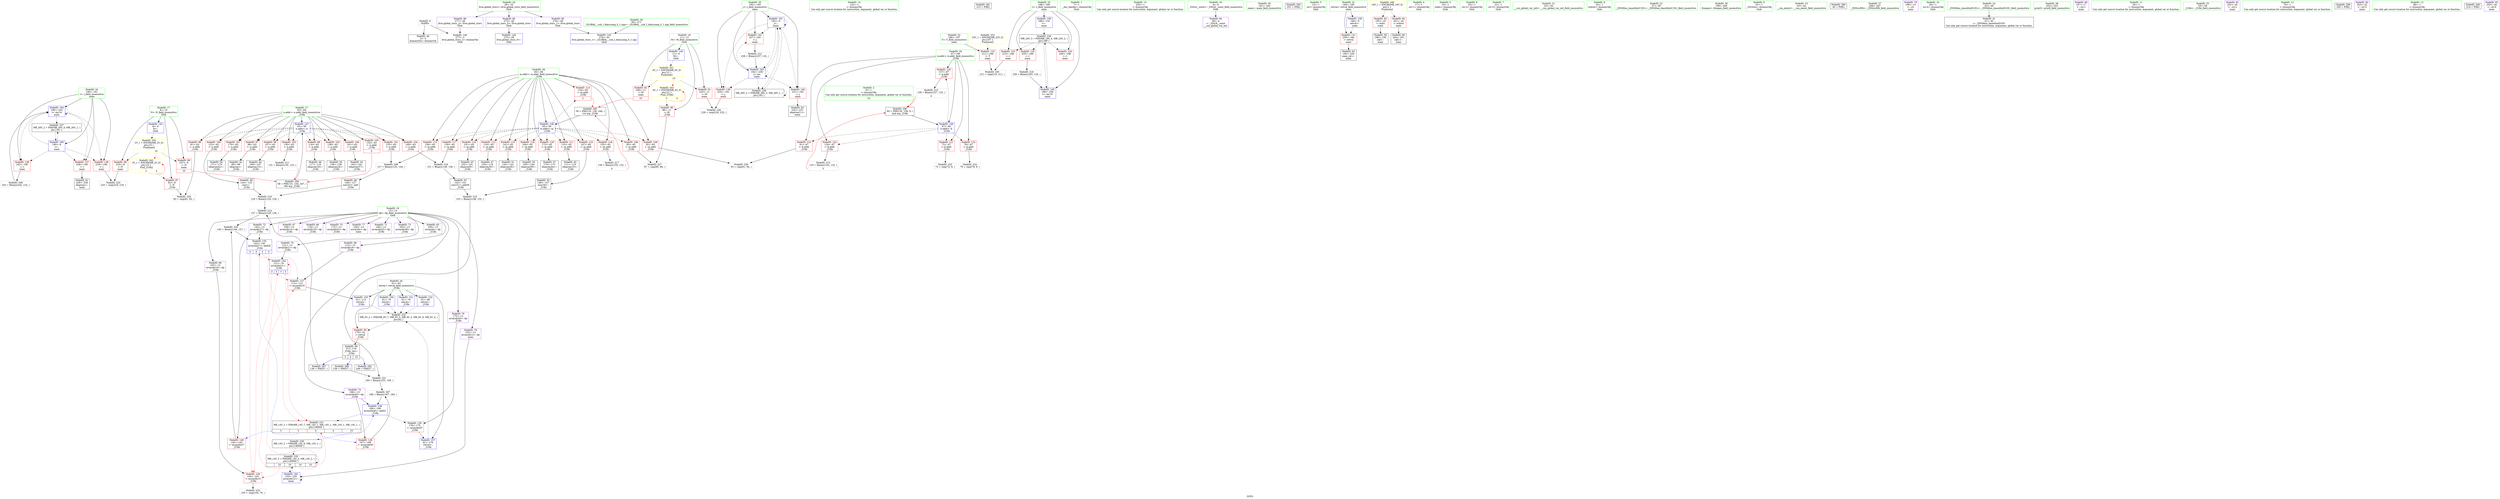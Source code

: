 digraph "SVFG" {
	label="SVFG";

	Node0x55b67029aa20 [shape=record,color=grey,label="{NodeID: 0\nNullPtr}"];
	Node0x55b67029aa20 -> Node0x55b6702b6df0[style=solid];
	Node0x55b67029aa20 -> Node0x55b6702be600[style=solid];
	Node0x55b6702b75a0 [shape=record,color=red,label="{NodeID: 97\n98\<--63\n\<--n.addr\n_Z1fiii\n}"];
	Node0x55b6702b75a0 -> Node0x55b6702b6ff0[style=solid];
	Node0x55b6702b5800 [shape=record,color=green,label="{NodeID: 14\n132\<--1\n\<--dummyObj\nCan only get source location for instruction, argument, global var or function.}"];
	Node0x55b6702b8100 [shape=record,color=red,label="{NodeID: 111\n110\<--65\n\<--m.addr\n_Z1fiii\n}"];
	Node0x55b6702b8100 -> Node0x55b6702b7260[style=solid];
	Node0x55b6702b6340 [shape=record,color=green,label="{NodeID: 28\n65\<--66\nm.addr\<--m.addr_field_insensitive\n_Z1fiii\n}"];
	Node0x55b6702b6340 -> Node0x55b6702b7e90[style=solid];
	Node0x55b6702b6340 -> Node0x55b6702b7f60[style=solid];
	Node0x55b6702b6340 -> Node0x55b6702b8030[style=solid];
	Node0x55b6702b6340 -> Node0x55b6702b8100[style=solid];
	Node0x55b6702b6340 -> Node0x55b6702b81d0[style=solid];
	Node0x55b6702b6340 -> Node0x55b6702b82a0[style=solid];
	Node0x55b6702b6340 -> Node0x55b6702b8370[style=solid];
	Node0x55b6702b6340 -> Node0x55b6702b8440[style=solid];
	Node0x55b6702b6340 -> Node0x55b6702bcce0[style=solid];
	Node0x55b6702b6340 -> Node0x55b6702bcdb0[style=solid];
	Node0x55b6702b6340 -> Node0x55b6702bce80[style=solid];
	Node0x55b6702b6340 -> Node0x55b6702bcf50[style=solid];
	Node0x55b6702b6340 -> Node0x55b6702bd020[style=solid];
	Node0x55b6702b6340 -> Node0x55b6702be7d0[style=solid];
	Node0x55b6702df730 [shape=record,color=black,label="{NodeID: 291\n215 = PHI()\n}"];
	Node0x55b6702bbaf0 [shape=record,color=grey,label="{NodeID: 208\n127 = Binary(125, 126, )\n}"];
	Node0x55b6702bbaf0 -> Node0x55b6702b85c0[style=solid];
	Node0x55b6702bd430 [shape=record,color=red,label="{NodeID: 125\n157\<--67\n\<--k.addr\n_Z1fiii\n}"];
	Node0x55b6702bd430 -> Node0x55b6702c3870[style=solid];
	Node0x55b6702b6ff0 [shape=record,color=black,label="{NodeID: 42\n99\<--98\nidxprom\<--\n_Z1fiii\n}"];
	Node0x55b6702c42f0 [shape=record,color=grey,label="{NodeID: 222\n105 = cmp(104, 76, )\n}"];
	Node0x55b6702bdf90 [shape=record,color=red,label="{NodeID: 139\n224\<--192\n\<--j\nmain\n}"];
	Node0x55b6702bdf90 -> Node0x55b6702c48f0[style=solid];
	Node0x55b6702b8b70 [shape=record,color=black,label="{NodeID: 56\n171\<--170\nidxprom42\<--\n_Z1fiii\n}"];
	Node0x55b6702ce450 [shape=record,color=black,label="{NodeID: 236\nMR_24V_3 = PHI(MR_24V_4, MR_24V_2, )\npts\{189 \}\n}"];
	Node0x55b6702ce450 -> Node0x55b6702bdab0[style=dashed];
	Node0x55b6702ce450 -> Node0x55b6702bdb80[style=dashed];
	Node0x55b6702ce450 -> Node0x55b6702bdc50[style=dashed];
	Node0x55b6702ce450 -> Node0x55b6702bf5a0[style=dashed];
	Node0x55b6702bebe0 [shape=record,color=blue,label="{NodeID: 153\n61\<--113\nretval\<--\n_Z1fiii\n}"];
	Node0x55b6702bebe0 -> Node0x55b6702cd050[style=dashed];
	Node0x55b6702b96d0 [shape=record,color=purple,label="{NodeID: 70\n121\<--13\narrayidx21\<--dp\n_Z1fiii\n}"];
	Node0x55b6702b96d0 -> Node0x55b6702becb0[style=solid];
	Node0x55b6702d13c0 [shape=record,color=yellow,style=double,label="{NodeID: 250\n2V_1 = ENCHI(MR_2V_0)\npts\{10 \}\nFun[main]|{|<s2>10}}"];
	Node0x55b6702d13c0 -> Node0x55b6702ba600[style=dashed];
	Node0x55b6702d13c0 -> Node0x55b6702ba6d0[style=dashed];
	Node0x55b6702d13c0:s2 -> Node0x55b6702d0250[style=dashed,color=red];
	Node0x55b6702ba230 [shape=record,color=purple,label="{NodeID: 84\n275\<--28\nllvm.global_ctors_0\<--llvm.global_ctors\nGlob }"];
	Node0x55b6702ba230 -> Node0x55b6702be400[style=solid];
	Node0x55b67029aee0 [shape=record,color=green,label="{NodeID: 1\n7\<--1\n__dso_handle\<--dummyObj\nGlob }"];
	Node0x55b6702b7670 [shape=record,color=red,label="{NodeID: 98\n107\<--63\n\<--n.addr\n_Z1fiii\n}"];
	Node0x55b6702b7670 -> Node0x55b6702b7190[style=solid];
	Node0x55b6702b5890 [shape=record,color=green,label="{NodeID: 15\n235\<--1\n\<--dummyObj\nCan only get source location for instruction, argument, global var or function.}"];
	Node0x55b6702b81d0 [shape=record,color=red,label="{NodeID: 112\n119\<--65\n\<--m.addr\n_Z1fiii\n}"];
	Node0x55b6702b81d0 -> Node0x55b6702b7400[style=solid];
	Node0x55b6702b6410 [shape=record,color=green,label="{NodeID: 29\n67\<--68\nk.addr\<--k.addr_field_insensitive\n_Z1fiii\n}"];
	Node0x55b6702b6410 -> Node0x55b6702bd0f0[style=solid];
	Node0x55b6702b6410 -> Node0x55b6702bd1c0[style=solid];
	Node0x55b6702b6410 -> Node0x55b6702bd290[style=solid];
	Node0x55b6702b6410 -> Node0x55b6702bd360[style=solid];
	Node0x55b6702b6410 -> Node0x55b6702bd430[style=solid];
	Node0x55b6702b6410 -> Node0x55b6702be8a0[style=solid];
	Node0x55b6702df800 [shape=record,color=black,label="{NodeID: 292\n249 = PHI(57, )\n}"];
	Node0x55b6702c2f70 [shape=record,color=grey,label="{NodeID: 209\n243 = Binary(242, 132, )\n}"];
	Node0x55b6702c2f70 -> Node0x55b6702bf4d0[style=solid];
	Node0x55b6702bd500 [shape=record,color=red,label="{NodeID: 126\n104\<--103\n\<--arrayidx10\n_Z1fiii\n}"];
	Node0x55b6702bd500 -> Node0x55b6702c42f0[style=solid];
	Node0x55b6702b70c0 [shape=record,color=black,label="{NodeID: 43\n102\<--101\nidxprom9\<--\n_Z1fiii\n}"];
	Node0x55b6702c4470 [shape=record,color=grey,label="{NodeID: 223\n220 = cmp(218, 219, )\n}"];
	Node0x55b6702be060 [shape=record,color=red,label="{NodeID: 140\n231\<--192\n\<--j\nmain\n}"];
	Node0x55b6702be060 -> Node0x55b6702b9050[style=solid];
	Node0x55b6702b8c40 [shape=record,color=black,label="{NodeID: 57\n174\<--173\nidxprom44\<--\n_Z1fiii\n}"];
	Node0x55b6702ce950 [shape=record,color=black,label="{NodeID: 237\nMR_26V_2 = PHI(MR_26V_4, MR_26V_1, )\npts\{191 \}\n}"];
	Node0x55b6702ce950 -> Node0x55b6702bf190[style=dashed];
	Node0x55b6702becb0 [shape=record,color=blue,label="{NodeID: 154\n121\<--76\narrayidx21\<--\n_Z1fiii\n|{<s0>3|<s1>3|<s2>3|<s3>3}}"];
	Node0x55b6702becb0:s0 -> Node0x55b6702bd500[style=dashed,color=red];
	Node0x55b6702becb0:s1 -> Node0x55b6702bd5d0[style=dashed,color=red];
	Node0x55b6702becb0:s2 -> Node0x55b6702becb0[style=dashed,color=red];
	Node0x55b6702becb0:s3 -> Node0x55b6702ccb50[style=dashed,color=red];
	Node0x55b6702b97a0 [shape=record,color=purple,label="{NodeID: 71\n140\<--13\narrayidx25\<--dp\n_Z1fiii\n}"];
	Node0x55b6702d14a0 [shape=record,color=yellow,style=double,label="{NodeID: 251\n4V_1 = ENCHI(MR_4V_0)\npts\{12 \}\nFun[main]|{|<s2>10}}"];
	Node0x55b6702d14a0 -> Node0x55b6702ba870[style=dashed];
	Node0x55b6702d14a0 -> Node0x55b6702ba940[style=dashed];
	Node0x55b6702d14a0:s2 -> Node0x55b6702d0d70[style=dashed,color=red];
	Node0x55b6702ba330 [shape=record,color=purple,label="{NodeID: 85\n276\<--28\nllvm.global_ctors_1\<--llvm.global_ctors\nGlob }"];
	Node0x55b6702ba330 -> Node0x55b6702be500[style=solid];
	Node0x55b67029b000 [shape=record,color=green,label="{NodeID: 2\n9\<--1\n\<--dummyObj\nCan only get source location for instruction, argument, global var or function.|{<s0>10}}"];
	Node0x55b67029b000:s0 -> Node0x55b6702dff70[style=solid,color=red];
	Node0x55b6702b7740 [shape=record,color=red,label="{NodeID: 99\n116\<--63\n\<--n.addr\n_Z1fiii\n}"];
	Node0x55b6702b7740 -> Node0x55b6702b7330[style=solid];
	Node0x55b6702b5920 [shape=record,color=green,label="{NodeID: 16\n4\<--6\n_ZStL8__ioinit\<--_ZStL8__ioinit_field_insensitive\nGlob }"];
	Node0x55b6702b5920 -> Node0x55b6702b91f0[style=solid];
	Node0x55b6702b82a0 [shape=record,color=red,label="{NodeID: 113\n126\<--65\n\<--m.addr\n_Z1fiii\n}"];
	Node0x55b6702b82a0 -> Node0x55b6702bbaf0[style=solid];
	Node0x55b6702b64e0 [shape=record,color=green,label="{NodeID: 30\n181\<--182\nmain\<--main_field_insensitive\n}"];
	Node0x55b6702df9d0 [shape=record,color=black,label="{NodeID: 293\n251 = PHI()\n}"];
	Node0x55b6702c30f0 [shape=record,color=grey,label="{NodeID: 210\n129 = Binary(124, 128, )\n}"];
	Node0x55b6702c30f0 -> Node0x55b6702c36f0[style=solid];
	Node0x55b6702bd5d0 [shape=record,color=red,label="{NodeID: 127\n113\<--112\n\<--arrayidx16\n_Z1fiii\n}"];
	Node0x55b6702bd5d0 -> Node0x55b6702bebe0[style=solid];
	Node0x55b6702b7190 [shape=record,color=black,label="{NodeID: 44\n108\<--107\nidxprom13\<--\n_Z1fiii\n}"];
	Node0x55b6702c45f0 [shape=record,color=grey,label="{NodeID: 224\n79 = cmp(78, 9, )\n}"];
	Node0x55b6702be130 [shape=record,color=red,label="{NodeID: 141\n237\<--192\n\<--j\nmain\n}"];
	Node0x55b6702be130 -> Node0x55b6702c33f0[style=solid];
	Node0x55b6702b8d10 [shape=record,color=black,label="{NodeID: 58\n57\<--179\n_Z1fiii_ret\<--\n_Z1fiii\n|{<s0>3|<s1>4|<s2>10}}"];
	Node0x55b6702b8d10:s0 -> Node0x55b6702df2a0[style=solid,color=blue];
	Node0x55b6702b8d10:s1 -> Node0x55b6702df490[style=solid,color=blue];
	Node0x55b6702b8d10:s2 -> Node0x55b6702df800[style=solid,color=blue];
	Node0x55b6702cee50 [shape=record,color=black,label="{NodeID: 238\nMR_28V_2 = PHI(MR_28V_3, MR_28V_1, )\npts\{193 \}\n}"];
	Node0x55b6702cee50 -> Node0x55b6702bf260[style=dashed];
	Node0x55b6702cee50 -> Node0x55b6702cee50[style=dashed];
	Node0x55b6702bed80 [shape=record,color=blue,label="{NodeID: 155\n143\<--145\narrayidx27\<--add28\n_Z1fiii\n|{<s0>4|<s1>4|<s2>4|<s3>4}}"];
	Node0x55b6702bed80:s0 -> Node0x55b6702bd500[style=dashed,color=red];
	Node0x55b6702bed80:s1 -> Node0x55b6702bd5d0[style=dashed,color=red];
	Node0x55b6702bed80:s2 -> Node0x55b6702becb0[style=dashed,color=red];
	Node0x55b6702bed80:s3 -> Node0x55b6702ccb50[style=dashed,color=red];
	Node0x55b6702b9870 [shape=record,color=purple,label="{NodeID: 72\n143\<--13\narrayidx27\<--dp\n_Z1fiii\n}"];
	Node0x55b6702b9870 -> Node0x55b6702bd6a0[style=solid];
	Node0x55b6702b9870 -> Node0x55b6702bed80[style=solid];
	Node0x55b6702ba430 [shape=record,color=purple,label="{NodeID: 86\n277\<--28\nllvm.global_ctors_2\<--llvm.global_ctors\nGlob }"];
	Node0x55b6702ba430 -> Node0x55b6702be600[style=solid];
	Node0x55b6702ae8d0 [shape=record,color=green,label="{NodeID: 3\n15\<--1\n.str\<--dummyObj\nGlob }"];
	Node0x55b6702b7810 [shape=record,color=red,label="{NodeID: 100\n123\<--63\n\<--n.addr\n_Z1fiii\n}"];
	Node0x55b6702b7810 -> Node0x55b6702b84f0[style=solid];
	Node0x55b6702b59f0 [shape=record,color=green,label="{NodeID: 17\n8\<--10\nN\<--N_field_insensitive\nGlob }"];
	Node0x55b6702b59f0 -> Node0x55b6702ba530[style=solid];
	Node0x55b6702b59f0 -> Node0x55b6702ba600[style=solid];
	Node0x55b6702b59f0 -> Node0x55b6702ba6d0[style=solid];
	Node0x55b6702b59f0 -> Node0x55b6702be200[style=solid];
	Node0x55b6702b8370 [shape=record,color=red,label="{NodeID: 114\n133\<--65\n\<--m.addr\n_Z1fiii\n|{<s0>3}}"];
	Node0x55b6702b8370:s0 -> Node0x55b6702dfdb0[style=solid,color=red];
	Node0x55b6702b65e0 [shape=record,color=green,label="{NodeID: 31\n184\<--185\nretval\<--retval_field_insensitive\nmain\n}"];
	Node0x55b6702b65e0 -> Node0x55b6702bd910[style=solid];
	Node0x55b6702b65e0 -> Node0x55b6702beff0[style=solid];
	Node0x55b6702dfaa0 [shape=record,color=black,label="{NodeID: 294\n58 = PHI(131, 154, 247, )\n0th arg _Z1fiii }"];
	Node0x55b6702dfaa0 -> Node0x55b6702be700[style=solid];
	Node0x55b6702c3270 [shape=record,color=grey,label="{NodeID: 211\n131 = Binary(130, 132, )\n|{<s0>3}}"];
	Node0x55b6702c3270:s0 -> Node0x55b6702dfaa0[style=solid,color=red];
	Node0x55b6702bd6a0 [shape=record,color=red,label="{NodeID: 128\n144\<--143\n\<--arrayidx27\n_Z1fiii\n}"];
	Node0x55b6702bd6a0 -> Node0x55b6702c3ff0[style=solid];
	Node0x55b6702b7260 [shape=record,color=black,label="{NodeID: 45\n111\<--110\nidxprom15\<--\n_Z1fiii\n}"];
	Node0x55b6702c4770 [shape=record,color=grey,label="{NodeID: 225\n73 = cmp(72, 9, )\n}"];
	Node0x55b6702be200 [shape=record,color=blue,label="{NodeID: 142\n8\<--9\nN\<--\nGlob }"];
	Node0x55b6702be200 -> Node0x55b6702d13c0[style=dashed];
	Node0x55b6702b8de0 [shape=record,color=black,label="{NodeID: 59\n198\<--195\ncall\<--\nmain\n}"];
	Node0x55b6702cf350 [shape=record,color=black,label="{NodeID: 239\nMR_14V_2 = PHI(MR_14V_6, MR_14V_1, )\npts\{140000 \}\n}"];
	Node0x55b6702cf350 -> Node0x55b6702cdf50[style=dashed];
	Node0x55b6702bee50 [shape=record,color=blue,label="{NodeID: 156\n166\<--168\narrayidx40\<--add41\n_Z1fiii\n}"];
	Node0x55b6702bee50 -> Node0x55b6702bd840[style=dashed];
	Node0x55b6702bee50 -> Node0x55b6702ccb50[style=dashed];
	Node0x55b6702b9940 [shape=record,color=purple,label="{NodeID: 73\n163\<--13\narrayidx38\<--dp\n_Z1fiii\n}"];
	Node0x55b6702d1660 [shape=record,color=yellow,style=double,label="{NodeID: 253\n22V_1 = ENCHI(MR_22V_0)\npts\{187 \}\nFun[main]}"];
	Node0x55b6702d1660 -> Node0x55b6702bd9e0[style=dashed];
	Node0x55b6702ba530 [shape=record,color=red,label="{NodeID: 87\n82\<--8\n\<--N\n_Z1fiii\n}"];
	Node0x55b6702ba530 -> Node0x55b6702c4d70[style=solid];
	Node0x55b67029abb0 [shape=record,color=green,label="{NodeID: 4\n17\<--1\n.str.1\<--dummyObj\nGlob }"];
	Node0x55b6702b78e0 [shape=record,color=red,label="{NodeID: 101\n125\<--63\n\<--n.addr\n_Z1fiii\n}"];
	Node0x55b6702b78e0 -> Node0x55b6702bbaf0[style=solid];
	Node0x55b6702b5ac0 [shape=record,color=green,label="{NodeID: 18\n11\<--12\nM\<--M_field_insensitive\nGlob }"];
	Node0x55b6702b5ac0 -> Node0x55b6702ba7a0[style=solid];
	Node0x55b6702b5ac0 -> Node0x55b6702ba870[style=solid];
	Node0x55b6702b5ac0 -> Node0x55b6702ba940[style=solid];
	Node0x55b6702b5ac0 -> Node0x55b6702be300[style=solid];
	Node0x55b6702b8440 [shape=record,color=red,label="{NodeID: 115\n141\<--65\n\<--m.addr\n_Z1fiii\n}"];
	Node0x55b6702b8440 -> Node0x55b6702b8760[style=solid];
	Node0x55b6702b66b0 [shape=record,color=green,label="{NodeID: 32\n186\<--187\nT\<--T_field_insensitive\nmain\n}"];
	Node0x55b6702b66b0 -> Node0x55b6702bd9e0[style=solid];
	Node0x55b6702dfdb0 [shape=record,color=black,label="{NodeID: 295\n59 = PHI(133, 156, 248, )\n1st arg _Z1fiii }"];
	Node0x55b6702dfdb0 -> Node0x55b6702be7d0[style=solid];
	Node0x55b6702c33f0 [shape=record,color=grey,label="{NodeID: 212\n238 = Binary(237, 132, )\n}"];
	Node0x55b6702c33f0 -> Node0x55b6702bf400[style=solid];
	Node0x55b6702bd770 [shape=record,color=red,label="{NodeID: 129\n167\<--166\n\<--arrayidx40\n_Z1fiii\n}"];
	Node0x55b6702bd770 -> Node0x55b6702bb970[style=solid];
	Node0x55b6702b7330 [shape=record,color=black,label="{NodeID: 46\n117\<--116\nidxprom18\<--\n_Z1fiii\n}"];
	Node0x55b6702c48f0 [shape=record,color=grey,label="{NodeID: 226\n226 = cmp(224, 225, )\n}"];
	Node0x55b6702be300 [shape=record,color=blue,label="{NodeID: 143\n11\<--9\nM\<--\nGlob }"];
	Node0x55b6702be300 -> Node0x55b6702d14a0[style=dashed];
	Node0x55b6702b8eb0 [shape=record,color=black,label="{NodeID: 60\n204\<--201\ncall1\<--\nmain\n}"];
	Node0x55b6702bef20 [shape=record,color=blue,label="{NodeID: 157\n61\<--176\nretval\<--\n_Z1fiii\n}"];
	Node0x55b6702bef20 -> Node0x55b6702cd050[style=dashed];
	Node0x55b6702b9a10 [shape=record,color=purple,label="{NodeID: 74\n166\<--13\narrayidx40\<--dp\n_Z1fiii\n}"];
	Node0x55b6702b9a10 -> Node0x55b6702bd770[style=solid];
	Node0x55b6702b9a10 -> Node0x55b6702bee50[style=solid];
	Node0x55b6702ba600 [shape=record,color=red,label="{NodeID: 88\n219\<--8\n\<--N\nmain\n}"];
	Node0x55b6702ba600 -> Node0x55b6702c4470[style=solid];
	Node0x55b67029e4f0 [shape=record,color=green,label="{NodeID: 5\n19\<--1\nstdin\<--dummyObj\nGlob }"];
	Node0x55b6702b79b0 [shape=record,color=red,label="{NodeID: 102\n130\<--63\n\<--n.addr\n_Z1fiii\n}"];
	Node0x55b6702b79b0 -> Node0x55b6702c3270[style=solid];
	Node0x55b6702b5b90 [shape=record,color=green,label="{NodeID: 19\n13\<--14\ndp\<--dp_field_insensitive\nGlob }"];
	Node0x55b6702b5b90 -> Node0x55b6702b92c0[style=solid];
	Node0x55b6702b5b90 -> Node0x55b6702b9390[style=solid];
	Node0x55b6702b5b90 -> Node0x55b6702b9460[style=solid];
	Node0x55b6702b5b90 -> Node0x55b6702b9530[style=solid];
	Node0x55b6702b5b90 -> Node0x55b6702b9600[style=solid];
	Node0x55b6702b5b90 -> Node0x55b6702b96d0[style=solid];
	Node0x55b6702b5b90 -> Node0x55b6702b97a0[style=solid];
	Node0x55b6702b5b90 -> Node0x55b6702b9870[style=solid];
	Node0x55b6702b5b90 -> Node0x55b6702b9940[style=solid];
	Node0x55b6702b5b90 -> Node0x55b6702b9a10[style=solid];
	Node0x55b6702b5b90 -> Node0x55b6702b9ae0[style=solid];
	Node0x55b6702b5b90 -> Node0x55b6702b9bb0[style=solid];
	Node0x55b6702b5b90 -> Node0x55b6702b9c80[style=solid];
	Node0x55b6702b5b90 -> Node0x55b6702b9d50[style=solid];
	Node0x55b6702bcce0 [shape=record,color=red,label="{NodeID: 116\n147\<--65\n\<--m.addr\n_Z1fiii\n}"];
	Node0x55b6702bcce0 -> Node0x55b6702b8830[style=solid];
	Node0x55b6702b6780 [shape=record,color=green,label="{NodeID: 33\n188\<--189\nt\<--t_field_insensitive\nmain\n}"];
	Node0x55b6702b6780 -> Node0x55b6702bdab0[style=solid];
	Node0x55b6702b6780 -> Node0x55b6702bdb80[style=solid];
	Node0x55b6702b6780 -> Node0x55b6702bdc50[style=solid];
	Node0x55b6702b6780 -> Node0x55b6702bf0c0[style=solid];
	Node0x55b6702b6780 -> Node0x55b6702bf5a0[style=solid];
	Node0x55b6702dff70 [shape=record,color=black,label="{NodeID: 296\n60 = PHI(135, 158, 9, )\n2nd arg _Z1fiii }"];
	Node0x55b6702dff70 -> Node0x55b6702be8a0[style=solid];
	Node0x55b6702c3570 [shape=record,color=grey,label="{NodeID: 213\n135 = Binary(134, 132, )\n|{<s0>3}}"];
	Node0x55b6702c3570:s0 -> Node0x55b6702dff70[style=solid,color=red];
	Node0x55b6702bd840 [shape=record,color=red,label="{NodeID: 130\n176\<--175\n\<--arrayidx45\n_Z1fiii\n}"];
	Node0x55b6702bd840 -> Node0x55b6702bef20[style=solid];
	Node0x55b6702b7400 [shape=record,color=black,label="{NodeID: 47\n120\<--119\nidxprom20\<--\n_Z1fiii\n}"];
	Node0x55b6702c4a70 [shape=record,color=grey,label="{NodeID: 227\n87 = cmp(85, 86, )\n}"];
	Node0x55b6702be400 [shape=record,color=blue,label="{NodeID: 144\n275\<--29\nllvm.global_ctors_0\<--\nGlob }"];
	Node0x55b6702b8f80 [shape=record,color=black,label="{NodeID: 61\n229\<--228\nidxprom\<--\nmain\n}"];
	Node0x55b6702beff0 [shape=record,color=blue,label="{NodeID: 158\n184\<--9\nretval\<--\nmain\n}"];
	Node0x55b6702beff0 -> Node0x55b6702bd910[style=dashed];
	Node0x55b6702b9ae0 [shape=record,color=purple,label="{NodeID: 75\n172\<--13\narrayidx43\<--dp\n_Z1fiii\n}"];
	Node0x55b6702ba6d0 [shape=record,color=red,label="{NodeID: 89\n247\<--8\n\<--N\nmain\n|{<s0>10}}"];
	Node0x55b6702ba6d0:s0 -> Node0x55b6702dfaa0[style=solid,color=red];
	Node0x55b67029e580 [shape=record,color=green,label="{NodeID: 6\n20\<--1\n.str.2\<--dummyObj\nGlob }"];
	Node0x55b6702b7a80 [shape=record,color=red,label="{NodeID: 103\n138\<--63\n\<--n.addr\n_Z1fiii\n}"];
	Node0x55b6702b7a80 -> Node0x55b6702b8690[style=solid];
	Node0x55b6702b5c60 [shape=record,color=green,label="{NodeID: 20\n28\<--32\nllvm.global_ctors\<--llvm.global_ctors_field_insensitive\nGlob }"];
	Node0x55b6702b5c60 -> Node0x55b6702ba230[style=solid];
	Node0x55b6702b5c60 -> Node0x55b6702ba330[style=solid];
	Node0x55b6702b5c60 -> Node0x55b6702ba430[style=solid];
	Node0x55b6702bcdb0 [shape=record,color=red,label="{NodeID: 117\n150\<--65\n\<--m.addr\n_Z1fiii\n}"];
	Node0x55b6702bcdb0 -> Node0x55b6702c3cf0[style=solid];
	Node0x55b6702b6850 [shape=record,color=green,label="{NodeID: 34\n190\<--191\ni\<--i_field_insensitive\nmain\n}"];
	Node0x55b6702b6850 -> Node0x55b6702bdd20[style=solid];
	Node0x55b6702b6850 -> Node0x55b6702bddf0[style=solid];
	Node0x55b6702b6850 -> Node0x55b6702bdec0[style=solid];
	Node0x55b6702b6850 -> Node0x55b6702bf190[style=solid];
	Node0x55b6702b6850 -> Node0x55b6702bf4d0[style=solid];
	Node0x55b6702c36f0 [shape=record,color=grey,label="{NodeID: 214\n137 = Binary(129, 136, )\n}"];
	Node0x55b6702c36f0 -> Node0x55b6702c3ff0[style=solid];
	Node0x55b6702bd910 [shape=record,color=red,label="{NodeID: 131\n259\<--184\n\<--retval\nmain\n}"];
	Node0x55b6702bd910 -> Node0x55b6702b9120[style=solid];
	Node0x55b6702b84f0 [shape=record,color=black,label="{NodeID: 48\n124\<--123\nconv\<--\n_Z1fiii\n}"];
	Node0x55b6702b84f0 -> Node0x55b6702c30f0[style=solid];
	Node0x55b6702c4bf0 [shape=record,color=grey,label="{NodeID: 228\n93 = cmp(91, 92, )\n}"];
	Node0x55b6702be500 [shape=record,color=blue,label="{NodeID: 145\n276\<--30\nllvm.global_ctors_1\<--_GLOBAL__sub_I_diaryyang_0_1.cpp\nGlob }"];
	Node0x55b6702b9050 [shape=record,color=black,label="{NodeID: 62\n232\<--231\nidxprom11\<--\nmain\n}"];
	Node0x55b6702d0250 [shape=record,color=yellow,style=double,label="{NodeID: 242\n2V_1 = ENCHI(MR_2V_0)\npts\{10 \}\nFun[_Z1fiii]|{|<s1>3|<s2>4}}"];
	Node0x55b6702d0250 -> Node0x55b6702ba530[style=dashed];
	Node0x55b6702d0250:s1 -> Node0x55b6702d0250[style=dashed,color=red];
	Node0x55b6702d0250:s2 -> Node0x55b6702d0250[style=dashed,color=red];
	Node0x55b6702bf0c0 [shape=record,color=blue,label="{NodeID: 159\n188\<--132\nt\<--\nmain\n}"];
	Node0x55b6702bf0c0 -> Node0x55b6702ce450[style=dashed];
	Node0x55b6702b9bb0 [shape=record,color=purple,label="{NodeID: 76\n175\<--13\narrayidx45\<--dp\n_Z1fiii\n}"];
	Node0x55b6702b9bb0 -> Node0x55b6702bd840[style=solid];
	Node0x55b6702ba7a0 [shape=record,color=red,label="{NodeID: 90\n86\<--11\n\<--M\n_Z1fiii\n}"];
	Node0x55b6702ba7a0 -> Node0x55b6702c4a70[style=solid];
	Node0x55b67029e610 [shape=record,color=green,label="{NodeID: 7\n22\<--1\n.str.3\<--dummyObj\nGlob }"];
	Node0x55b6702b7b50 [shape=record,color=red,label="{NodeID: 104\n149\<--63\n\<--n.addr\n_Z1fiii\n}"];
	Node0x55b6702b7b50 -> Node0x55b6702c3cf0[style=solid];
	Node0x55b6702b5d30 [shape=record,color=green,label="{NodeID: 21\n33\<--34\n__cxx_global_var_init\<--__cxx_global_var_init_field_insensitive\n}"];
	Node0x55b6702bce80 [shape=record,color=red,label="{NodeID: 118\n155\<--65\n\<--m.addr\n_Z1fiii\n}"];
	Node0x55b6702bce80 -> Node0x55b6702c3b70[style=solid];
	Node0x55b6702b6920 [shape=record,color=green,label="{NodeID: 35\n192\<--193\nj\<--j_field_insensitive\nmain\n}"];
	Node0x55b6702b6920 -> Node0x55b6702bdf90[style=solid];
	Node0x55b6702b6920 -> Node0x55b6702be060[style=solid];
	Node0x55b6702b6920 -> Node0x55b6702be130[style=solid];
	Node0x55b6702b6920 -> Node0x55b6702bf260[style=solid];
	Node0x55b6702b6920 -> Node0x55b6702bf400[style=solid];
	Node0x55b6702c3870 [shape=record,color=grey,label="{NodeID: 215\n158 = Binary(157, 132, )\n|{<s0>4}}"];
	Node0x55b6702c3870:s0 -> Node0x55b6702dff70[style=solid,color=red];
	Node0x55b6702bd9e0 [shape=record,color=red,label="{NodeID: 132\n211\<--186\n\<--T\nmain\n}"];
	Node0x55b6702bd9e0 -> Node0x55b6702c4ef0[style=solid];
	Node0x55b6702b85c0 [shape=record,color=black,label="{NodeID: 49\n128\<--127\nconv22\<--add\n_Z1fiii\n}"];
	Node0x55b6702b85c0 -> Node0x55b6702c30f0[style=solid];
	Node0x55b6702c4d70 [shape=record,color=grey,label="{NodeID: 229\n83 = cmp(81, 82, )\n}"];
	Node0x55b6702be600 [shape=record,color=blue, style = dotted,label="{NodeID: 146\n277\<--3\nllvm.global_ctors_2\<--dummyVal\nGlob }"];
	Node0x55b6702b9120 [shape=record,color=black,label="{NodeID: 63\n183\<--259\nmain_ret\<--\nmain\n}"];
	Node0x55b6702d0d70 [shape=record,color=yellow,style=double,label="{NodeID: 243\n4V_1 = ENCHI(MR_4V_0)\npts\{12 \}\nFun[_Z1fiii]|{|<s1>3|<s2>4}}"];
	Node0x55b6702d0d70 -> Node0x55b6702ba7a0[style=dashed];
	Node0x55b6702d0d70:s1 -> Node0x55b6702d0d70[style=dashed,color=red];
	Node0x55b6702d0d70:s2 -> Node0x55b6702d0d70[style=dashed,color=red];
	Node0x55b6702bf190 [shape=record,color=blue,label="{NodeID: 160\n190\<--9\ni\<--\nmain\n}"];
	Node0x55b6702bf190 -> Node0x55b6702bdd20[style=dashed];
	Node0x55b6702bf190 -> Node0x55b6702bddf0[style=dashed];
	Node0x55b6702bf190 -> Node0x55b6702bdec0[style=dashed];
	Node0x55b6702bf190 -> Node0x55b6702bf4d0[style=dashed];
	Node0x55b6702bf190 -> Node0x55b6702ce950[style=dashed];
	Node0x55b6702b9c80 [shape=record,color=purple,label="{NodeID: 77\n230\<--13\narrayidx\<--dp\nmain\n}"];
	Node0x55b6702ba870 [shape=record,color=red,label="{NodeID: 91\n225\<--11\n\<--M\nmain\n}"];
	Node0x55b6702ba870 -> Node0x55b6702c48f0[style=solid];
	Node0x55b6702b4c60 [shape=record,color=green,label="{NodeID: 8\n24\<--1\nstdout\<--dummyObj\nGlob }"];
	Node0x55b6702b7c20 [shape=record,color=red,label="{NodeID: 105\n154\<--63\n\<--n.addr\n_Z1fiii\n|{<s0>4}}"];
	Node0x55b6702b7c20:s0 -> Node0x55b6702dfaa0[style=solid,color=red];
	Node0x55b6702b5e00 [shape=record,color=green,label="{NodeID: 22\n37\<--38\n_ZNSt8ios_base4InitC1Ev\<--_ZNSt8ios_base4InitC1Ev_field_insensitive\n}"];
	Node0x55b6702bcf50 [shape=record,color=red,label="{NodeID: 119\n164\<--65\n\<--m.addr\n_Z1fiii\n}"];
	Node0x55b6702bcf50 -> Node0x55b6702b8aa0[style=solid];
	Node0x55b6702b69f0 [shape=record,color=green,label="{NodeID: 36\n199\<--200\nfreopen\<--freopen_field_insensitive\n}"];
	Node0x55b6702c39f0 [shape=record,color=grey,label="{NodeID: 216\n256 = Binary(255, 132, )\n}"];
	Node0x55b6702c39f0 -> Node0x55b6702bf5a0[style=solid];
	Node0x55b6702bdab0 [shape=record,color=red,label="{NodeID: 133\n210\<--188\n\<--t\nmain\n}"];
	Node0x55b6702bdab0 -> Node0x55b6702c4ef0[style=solid];
	Node0x55b6702b8690 [shape=record,color=black,label="{NodeID: 50\n139\<--138\nidxprom24\<--\n_Z1fiii\n}"];
	Node0x55b6702c4ef0 [shape=record,color=grey,label="{NodeID: 230\n212 = cmp(210, 211, )\n}"];
	Node0x55b6702be700 [shape=record,color=blue,label="{NodeID: 147\n63\<--58\nn.addr\<--n\n_Z1fiii\n}"];
	Node0x55b6702be700 -> Node0x55b6702b74d0[style=dashed];
	Node0x55b6702be700 -> Node0x55b6702b75a0[style=dashed];
	Node0x55b6702be700 -> Node0x55b6702b7670[style=dashed];
	Node0x55b6702be700 -> Node0x55b6702b7740[style=dashed];
	Node0x55b6702be700 -> Node0x55b6702b7810[style=dashed];
	Node0x55b6702be700 -> Node0x55b6702b78e0[style=dashed];
	Node0x55b6702be700 -> Node0x55b6702b79b0[style=dashed];
	Node0x55b6702be700 -> Node0x55b6702b7a80[style=dashed];
	Node0x55b6702be700 -> Node0x55b6702b7b50[style=dashed];
	Node0x55b6702be700 -> Node0x55b6702b7c20[style=dashed];
	Node0x55b6702be700 -> Node0x55b6702b7cf0[style=dashed];
	Node0x55b6702be700 -> Node0x55b6702b7dc0[style=dashed];
	Node0x55b6702b91f0 [shape=record,color=purple,label="{NodeID: 64\n39\<--4\n\<--_ZStL8__ioinit\n__cxx_global_var_init\n}"];
	Node0x55b6702bf260 [shape=record,color=blue,label="{NodeID: 161\n192\<--9\nj\<--\nmain\n}"];
	Node0x55b6702bf260 -> Node0x55b6702bdf90[style=dashed];
	Node0x55b6702bf260 -> Node0x55b6702be060[style=dashed];
	Node0x55b6702bf260 -> Node0x55b6702be130[style=dashed];
	Node0x55b6702bf260 -> Node0x55b6702bf260[style=dashed];
	Node0x55b6702bf260 -> Node0x55b6702bf400[style=dashed];
	Node0x55b6702bf260 -> Node0x55b6702cee50[style=dashed];
	Node0x55b6702b9d50 [shape=record,color=purple,label="{NodeID: 78\n233\<--13\narrayidx12\<--dp\nmain\n}"];
	Node0x55b6702b9d50 -> Node0x55b6702bf330[style=solid];
	Node0x55b6702ba940 [shape=record,color=red,label="{NodeID: 92\n248\<--11\n\<--M\nmain\n|{<s0>10}}"];
	Node0x55b6702ba940:s0 -> Node0x55b6702dfdb0[style=solid,color=red];
	Node0x55b6702b4cf0 [shape=record,color=green,label="{NodeID: 9\n25\<--1\n_ZSt3cin\<--dummyObj\nGlob }"];
	Node0x55b6702b7cf0 [shape=record,color=red,label="{NodeID: 106\n161\<--63\n\<--n.addr\n_Z1fiii\n}"];
	Node0x55b6702b7cf0 -> Node0x55b6702b89d0[style=solid];
	Node0x55b6702b5ed0 [shape=record,color=green,label="{NodeID: 23\n43\<--44\n__cxa_atexit\<--__cxa_atexit_field_insensitive\n}"];
	Node0x55b670036ac0 [shape=record,color=black,label="{NodeID: 286\n40 = PHI()\n}"];
	Node0x55b6702bd020 [shape=record,color=red,label="{NodeID: 120\n173\<--65\n\<--m.addr\n_Z1fiii\n}"];
	Node0x55b6702bd020 -> Node0x55b6702b8c40[style=solid];
	Node0x55b6702b6af0 [shape=record,color=green,label="{NodeID: 37\n206\<--207\n_ZNSirsERi\<--_ZNSirsERi_field_insensitive\n}"];
	Node0x55b6702c3b70 [shape=record,color=grey,label="{NodeID: 217\n156 = Binary(155, 132, )\n|{<s0>4}}"];
	Node0x55b6702c3b70:s0 -> Node0x55b6702dfdb0[style=solid,color=red];
	Node0x55b6702bdb80 [shape=record,color=red,label="{NodeID: 134\n246\<--188\n\<--t\nmain\n}"];
	Node0x55b6702b8760 [shape=record,color=black,label="{NodeID: 51\n142\<--141\nidxprom26\<--\n_Z1fiii\n}"];
	Node0x55b6702ccb50 [shape=record,color=black,label="{NodeID: 231\nMR_14V_2 = PHI(MR_14V_7, MR_14V_1, MR_14V_1, MR_14V_1, MR_14V_1, )\npts\{140000 \}\n|{<s0>3|<s1>3|<s2>4|<s3>4|<s4>10}}"];
	Node0x55b6702ccb50:s0 -> Node0x55b6702bd6a0[style=dashed,color=blue];
	Node0x55b6702ccb50:s1 -> Node0x55b6702bed80[style=dashed,color=blue];
	Node0x55b6702ccb50:s2 -> Node0x55b6702bd770[style=dashed,color=blue];
	Node0x55b6702ccb50:s3 -> Node0x55b6702bee50[style=dashed,color=blue];
	Node0x55b6702ccb50:s4 -> Node0x55b6702cf350[style=dashed,color=blue];
	Node0x55b6702be7d0 [shape=record,color=blue,label="{NodeID: 148\n65\<--59\nm.addr\<--m\n_Z1fiii\n}"];
	Node0x55b6702be7d0 -> Node0x55b6702b7e90[style=dashed];
	Node0x55b6702be7d0 -> Node0x55b6702b7f60[style=dashed];
	Node0x55b6702be7d0 -> Node0x55b6702b8030[style=dashed];
	Node0x55b6702be7d0 -> Node0x55b6702b8100[style=dashed];
	Node0x55b6702be7d0 -> Node0x55b6702b81d0[style=dashed];
	Node0x55b6702be7d0 -> Node0x55b6702b82a0[style=dashed];
	Node0x55b6702be7d0 -> Node0x55b6702b8370[style=dashed];
	Node0x55b6702be7d0 -> Node0x55b6702b8440[style=dashed];
	Node0x55b6702be7d0 -> Node0x55b6702bcce0[style=dashed];
	Node0x55b6702be7d0 -> Node0x55b6702bcdb0[style=dashed];
	Node0x55b6702be7d0 -> Node0x55b6702bce80[style=dashed];
	Node0x55b6702be7d0 -> Node0x55b6702bcf50[style=dashed];
	Node0x55b6702be7d0 -> Node0x55b6702bd020[style=dashed];
	Node0x55b6702b92c0 [shape=record,color=purple,label="{NodeID: 65\n100\<--13\narrayidx\<--dp\n_Z1fiii\n}"];
	Node0x55b6702bf330 [shape=record,color=blue,label="{NodeID: 162\n233\<--235\narrayidx12\<--\nmain\n}"];
	Node0x55b6702bf330 -> Node0x55b6702bf330[style=dashed];
	Node0x55b6702bf330 -> Node0x55b6702cdf50[style=dashed];
	Node0x55b6702b9e20 [shape=record,color=purple,label="{NodeID: 79\n196\<--15\n\<--.str\nmain\n}"];
	Node0x55b6702baa10 [shape=record,color=red,label="{NodeID: 93\n195\<--19\n\<--stdin\nmain\n}"];
	Node0x55b6702baa10 -> Node0x55b6702b8de0[style=solid];
	Node0x55b6702b4dc0 [shape=record,color=green,label="{NodeID: 10\n26\<--1\n.str.4\<--dummyObj\nGlob }"];
	Node0x55b6702b7dc0 [shape=record,color=red,label="{NodeID: 107\n170\<--63\n\<--n.addr\n_Z1fiii\n}"];
	Node0x55b6702b7dc0 -> Node0x55b6702b8b70[style=solid];
	Node0x55b6702b5fa0 [shape=record,color=green,label="{NodeID: 24\n42\<--48\n_ZNSt8ios_base4InitD1Ev\<--_ZNSt8ios_base4InitD1Ev_field_insensitive\n}"];
	Node0x55b6702b5fa0 -> Node0x55b6702b6ef0[style=solid];
	Node0x55b6702df2a0 [shape=record,color=black,label="{NodeID: 287\n136 = PHI(57, )\n}"];
	Node0x55b6702df2a0 -> Node0x55b6702c36f0[style=solid];
	Node0x55b6702bd0f0 [shape=record,color=red,label="{NodeID: 121\n72\<--67\n\<--k.addr\n_Z1fiii\n}"];
	Node0x55b6702bd0f0 -> Node0x55b6702c4770[style=solid];
	Node0x55b6702b6bf0 [shape=record,color=green,label="{NodeID: 38\n252\<--253\nprintf\<--printf_field_insensitive\n}"];
	Node0x55b6702c3cf0 [shape=record,color=grey,label="{NodeID: 218\n151 = Binary(149, 150, )\n}"];
	Node0x55b6702c3cf0 -> Node0x55b6702b8900[style=solid];
	Node0x55b6702bdc50 [shape=record,color=red,label="{NodeID: 135\n255\<--188\n\<--t\nmain\n}"];
	Node0x55b6702bdc50 -> Node0x55b6702c39f0[style=solid];
	Node0x55b6702b8830 [shape=record,color=black,label="{NodeID: 52\n148\<--147\nconv29\<--\n_Z1fiii\n}"];
	Node0x55b6702b8830 -> Node0x55b6702c3e70[style=solid];
	Node0x55b6702cd050 [shape=record,color=black,label="{NodeID: 232\nMR_6V_3 = PHI(MR_6V_7, MR_6V_5, MR_6V_2, MR_6V_6, MR_6V_4, )\npts\{62 \}\n}"];
	Node0x55b6702cd050 -> Node0x55b6702babb0[style=dashed];
	Node0x55b6702be8a0 [shape=record,color=blue,label="{NodeID: 149\n67\<--60\nk.addr\<--k\n_Z1fiii\n}"];
	Node0x55b6702be8a0 -> Node0x55b6702bd0f0[style=dashed];
	Node0x55b6702be8a0 -> Node0x55b6702bd1c0[style=dashed];
	Node0x55b6702be8a0 -> Node0x55b6702bd290[style=dashed];
	Node0x55b6702be8a0 -> Node0x55b6702bd360[style=dashed];
	Node0x55b6702be8a0 -> Node0x55b6702bd430[style=dashed];
	Node0x55b6702b9390 [shape=record,color=purple,label="{NodeID: 66\n103\<--13\narrayidx10\<--dp\n_Z1fiii\n}"];
	Node0x55b6702b9390 -> Node0x55b6702bd500[style=solid];
	Node0x55b6702bf400 [shape=record,color=blue,label="{NodeID: 163\n192\<--238\nj\<--inc\nmain\n}"];
	Node0x55b6702bf400 -> Node0x55b6702bdf90[style=dashed];
	Node0x55b6702bf400 -> Node0x55b6702be060[style=dashed];
	Node0x55b6702bf400 -> Node0x55b6702be130[style=dashed];
	Node0x55b6702bf400 -> Node0x55b6702bf260[style=dashed];
	Node0x55b6702bf400 -> Node0x55b6702bf400[style=dashed];
	Node0x55b6702bf400 -> Node0x55b6702cee50[style=dashed];
	Node0x55b6702b9ef0 [shape=record,color=purple,label="{NodeID: 80\n197\<--17\n\<--.str.1\nmain\n}"];
	Node0x55b6702baae0 [shape=record,color=red,label="{NodeID: 94\n201\<--24\n\<--stdout\nmain\n}"];
	Node0x55b6702baae0 -> Node0x55b6702b8eb0[style=solid];
	Node0x55b6702b5650 [shape=record,color=green,label="{NodeID: 11\n29\<--1\n\<--dummyObj\nCan only get source location for instruction, argument, global var or function.}"];
	Node0x55b6702b7e90 [shape=record,color=red,label="{NodeID: 108\n85\<--65\n\<--m.addr\n_Z1fiii\n}"];
	Node0x55b6702b7e90 -> Node0x55b6702c4a70[style=solid];
	Node0x55b6702b60a0 [shape=record,color=green,label="{NodeID: 25\n55\<--56\n_Z1fiii\<--_Z1fiii_field_insensitive\n}"];
	Node0x55b6702df490 [shape=record,color=black,label="{NodeID: 288\n159 = PHI(57, )\n}"];
	Node0x55b6702df490 -> Node0x55b6702c4170[style=solid];
	Node0x55b6702bd1c0 [shape=record,color=red,label="{NodeID: 122\n78\<--67\n\<--k.addr\n_Z1fiii\n}"];
	Node0x55b6702bd1c0 -> Node0x55b6702c45f0[style=solid];
	Node0x55b6702b6cf0 [shape=record,color=green,label="{NodeID: 39\n30\<--271\n_GLOBAL__sub_I_diaryyang_0_1.cpp\<--_GLOBAL__sub_I_diaryyang_0_1.cpp_field_insensitive\n}"];
	Node0x55b6702b6cf0 -> Node0x55b6702be500[style=solid];
	Node0x55b6702c3e70 [shape=record,color=grey,label="{NodeID: 219\n153 = Binary(148, 152, )\n}"];
	Node0x55b6702c3e70 -> Node0x55b6702c4170[style=solid];
	Node0x55b6702bdd20 [shape=record,color=red,label="{NodeID: 136\n218\<--190\n\<--i\nmain\n}"];
	Node0x55b6702bdd20 -> Node0x55b6702c4470[style=solid];
	Node0x55b6702b8900 [shape=record,color=black,label="{NodeID: 53\n152\<--151\nconv31\<--add30\n_Z1fiii\n}"];
	Node0x55b6702b8900 -> Node0x55b6702c3e70[style=solid];
	Node0x55b6702be970 [shape=record,color=blue,label="{NodeID: 150\n61\<--76\nretval\<--\n_Z1fiii\n}"];
	Node0x55b6702be970 -> Node0x55b6702cd050[style=dashed];
	Node0x55b6702b9460 [shape=record,color=purple,label="{NodeID: 67\n109\<--13\narrayidx14\<--dp\n_Z1fiii\n}"];
	Node0x55b6702bf4d0 [shape=record,color=blue,label="{NodeID: 164\n190\<--243\ni\<--inc14\nmain\n}"];
	Node0x55b6702bf4d0 -> Node0x55b6702bdd20[style=dashed];
	Node0x55b6702bf4d0 -> Node0x55b6702bddf0[style=dashed];
	Node0x55b6702bf4d0 -> Node0x55b6702bdec0[style=dashed];
	Node0x55b6702bf4d0 -> Node0x55b6702bf4d0[style=dashed];
	Node0x55b6702bf4d0 -> Node0x55b6702ce950[style=dashed];
	Node0x55b6702b9fc0 [shape=record,color=purple,label="{NodeID: 81\n202\<--20\n\<--.str.2\nmain\n}"];
	Node0x55b6702babb0 [shape=record,color=red,label="{NodeID: 95\n179\<--61\n\<--retval\n_Z1fiii\n}"];
	Node0x55b6702babb0 -> Node0x55b6702b8d10[style=solid];
	Node0x55b6702b56e0 [shape=record,color=green,label="{NodeID: 12\n76\<--1\n\<--dummyObj\nCan only get source location for instruction, argument, global var or function.}"];
	Node0x55b6702b7f60 [shape=record,color=red,label="{NodeID: 109\n92\<--65\n\<--m.addr\n_Z1fiii\n}"];
	Node0x55b6702b7f60 -> Node0x55b6702c4bf0[style=solid];
	Node0x55b6702b61a0 [shape=record,color=green,label="{NodeID: 26\n61\<--62\nretval\<--retval_field_insensitive\n_Z1fiii\n}"];
	Node0x55b6702b61a0 -> Node0x55b6702babb0[style=solid];
	Node0x55b6702b61a0 -> Node0x55b6702be970[style=solid];
	Node0x55b6702b61a0 -> Node0x55b6702bea40[style=solid];
	Node0x55b6702b61a0 -> Node0x55b6702beb10[style=solid];
	Node0x55b6702b61a0 -> Node0x55b6702bebe0[style=solid];
	Node0x55b6702b61a0 -> Node0x55b6702bef20[style=solid];
	Node0x55b6702df590 [shape=record,color=black,label="{NodeID: 289\n205 = PHI()\n}"];
	Node0x55b6702bd290 [shape=record,color=red,label="{NodeID: 123\n91\<--67\n\<--k.addr\n_Z1fiii\n}"];
	Node0x55b6702bd290 -> Node0x55b6702c4bf0[style=solid];
	Node0x55b6702b6df0 [shape=record,color=black,label="{NodeID: 40\n2\<--3\ndummyVal\<--dummyVal\n}"];
	Node0x55b6702c3ff0 [shape=record,color=grey,label="{NodeID: 220\n145 = Binary(144, 137, )\n}"];
	Node0x55b6702c3ff0 -> Node0x55b6702bed80[style=solid];
	Node0x55b6702bddf0 [shape=record,color=red,label="{NodeID: 137\n228\<--190\n\<--i\nmain\n}"];
	Node0x55b6702bddf0 -> Node0x55b6702b8f80[style=solid];
	Node0x55b6702b89d0 [shape=record,color=black,label="{NodeID: 54\n162\<--161\nidxprom37\<--\n_Z1fiii\n}"];
	Node0x55b6702bea40 [shape=record,color=blue,label="{NodeID: 151\n61\<--76\nretval\<--\n_Z1fiii\n}"];
	Node0x55b6702bea40 -> Node0x55b6702cd050[style=dashed];
	Node0x55b6702b9530 [shape=record,color=purple,label="{NodeID: 68\n112\<--13\narrayidx16\<--dp\n_Z1fiii\n}"];
	Node0x55b6702b9530 -> Node0x55b6702bd5d0[style=solid];
	Node0x55b6702bf5a0 [shape=record,color=blue,label="{NodeID: 165\n188\<--256\nt\<--inc19\nmain\n}"];
	Node0x55b6702bf5a0 -> Node0x55b6702ce450[style=dashed];
	Node0x55b6702ba090 [shape=record,color=purple,label="{NodeID: 82\n203\<--22\n\<--.str.3\nmain\n}"];
	Node0x55b6702b74d0 [shape=record,color=red,label="{NodeID: 96\n81\<--63\n\<--n.addr\n_Z1fiii\n}"];
	Node0x55b6702b74d0 -> Node0x55b6702c4d70[style=solid];
	Node0x55b6702b5770 [shape=record,color=green,label="{NodeID: 13\n96\<--1\n\<--dummyObj\nCan only get source location for instruction, argument, global var or function.}"];
	Node0x55b6702b8030 [shape=record,color=red,label="{NodeID: 110\n101\<--65\n\<--m.addr\n_Z1fiii\n}"];
	Node0x55b6702b8030 -> Node0x55b6702b70c0[style=solid];
	Node0x55b6702b6270 [shape=record,color=green,label="{NodeID: 27\n63\<--64\nn.addr\<--n.addr_field_insensitive\n_Z1fiii\n}"];
	Node0x55b6702b6270 -> Node0x55b6702b74d0[style=solid];
	Node0x55b6702b6270 -> Node0x55b6702b75a0[style=solid];
	Node0x55b6702b6270 -> Node0x55b6702b7670[style=solid];
	Node0x55b6702b6270 -> Node0x55b6702b7740[style=solid];
	Node0x55b6702b6270 -> Node0x55b6702b7810[style=solid];
	Node0x55b6702b6270 -> Node0x55b6702b78e0[style=solid];
	Node0x55b6702b6270 -> Node0x55b6702b79b0[style=solid];
	Node0x55b6702b6270 -> Node0x55b6702b7a80[style=solid];
	Node0x55b6702b6270 -> Node0x55b6702b7b50[style=solid];
	Node0x55b6702b6270 -> Node0x55b6702b7c20[style=solid];
	Node0x55b6702b6270 -> Node0x55b6702b7cf0[style=solid];
	Node0x55b6702b6270 -> Node0x55b6702b7dc0[style=solid];
	Node0x55b6702b6270 -> Node0x55b6702be700[style=solid];
	Node0x55b6702df660 [shape=record,color=black,label="{NodeID: 290\n214 = PHI()\n}"];
	Node0x55b6702bb970 [shape=record,color=grey,label="{NodeID: 207\n168 = Binary(167, 160, )\n}"];
	Node0x55b6702bb970 -> Node0x55b6702bee50[style=solid];
	Node0x55b6702bd360 [shape=record,color=red,label="{NodeID: 124\n134\<--67\n\<--k.addr\n_Z1fiii\n}"];
	Node0x55b6702bd360 -> Node0x55b6702c3570[style=solid];
	Node0x55b6702b6ef0 [shape=record,color=black,label="{NodeID: 41\n41\<--42\n\<--_ZNSt8ios_base4InitD1Ev\nCan only get source location for instruction, argument, global var or function.}"];
	Node0x55b6702c4170 [shape=record,color=grey,label="{NodeID: 221\n160 = Binary(153, 159, )\n}"];
	Node0x55b6702c4170 -> Node0x55b6702bb970[style=solid];
	Node0x55b6702bdec0 [shape=record,color=red,label="{NodeID: 138\n242\<--190\n\<--i\nmain\n}"];
	Node0x55b6702bdec0 -> Node0x55b6702c2f70[style=solid];
	Node0x55b6702b8aa0 [shape=record,color=black,label="{NodeID: 55\n165\<--164\nidxprom39\<--\n_Z1fiii\n}"];
	Node0x55b6702cdf50 [shape=record,color=black,label="{NodeID: 235\nMR_14V_3 = PHI(MR_14V_4, MR_14V_2, )\npts\{140000 \}\n|{|<s2>10|<s3>10|<s4>10|<s5>10}}"];
	Node0x55b6702cdf50 -> Node0x55b6702bf330[style=dashed];
	Node0x55b6702cdf50 -> Node0x55b6702cdf50[style=dashed];
	Node0x55b6702cdf50:s2 -> Node0x55b6702bd500[style=dashed,color=red];
	Node0x55b6702cdf50:s3 -> Node0x55b6702bd5d0[style=dashed,color=red];
	Node0x55b6702cdf50:s4 -> Node0x55b6702becb0[style=dashed,color=red];
	Node0x55b6702cdf50:s5 -> Node0x55b6702ccb50[style=dashed,color=red];
	Node0x55b6702beb10 [shape=record,color=blue,label="{NodeID: 152\n61\<--96\nretval\<--\n_Z1fiii\n}"];
	Node0x55b6702beb10 -> Node0x55b6702cd050[style=dashed];
	Node0x55b6702b9600 [shape=record,color=purple,label="{NodeID: 69\n118\<--13\narrayidx19\<--dp\n_Z1fiii\n}"];
	Node0x55b6702d12b0 [shape=record,color=yellow,style=double,label="{NodeID: 249\n16V_1 = ENCHI(MR_16V_0)\npts\{1 \}\nFun[main]}"];
	Node0x55b6702d12b0 -> Node0x55b6702baa10[style=dashed];
	Node0x55b6702d12b0 -> Node0x55b6702baae0[style=dashed];
	Node0x55b6702ba160 [shape=record,color=purple,label="{NodeID: 83\n250\<--26\n\<--.str.4\nmain\n}"];
}
